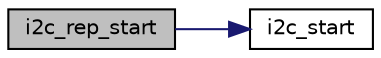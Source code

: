 digraph "i2c_rep_start"
{
 // LATEX_PDF_SIZE
  edge [fontname="Helvetica",fontsize="10",labelfontname="Helvetica",labelfontsize="10"];
  node [fontname="Helvetica",fontsize="10",shape=record];
  rankdir="LR";
  Node1 [label="i2c_rep_start",height=0.2,width=0.4,color="black", fillcolor="grey75", style="filled", fontcolor="black",tooltip="Issues a repeated start condition and sends address and transfer direction."];
  Node1 -> Node2 [color="midnightblue",fontsize="10",style="solid",fontname="Helvetica"];
  Node2 [label="i2c_start",height=0.2,width=0.4,color="black", fillcolor="white", style="filled",URL="$group__pfleury__ic2master.html#ga58dfadce0c2fee4bfac01df6cd2b4477",tooltip="Issues a start condition and sends address and transfer direction."];
}
